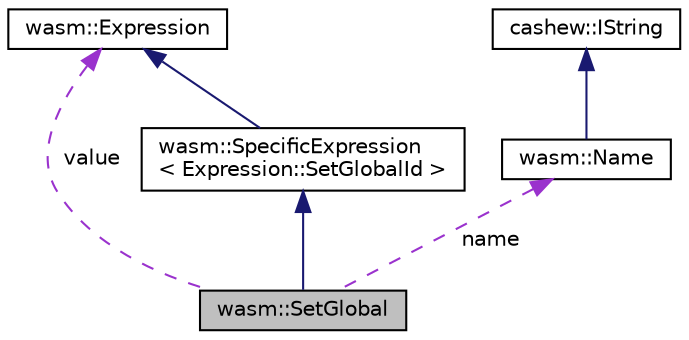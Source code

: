 digraph "wasm::SetGlobal"
{
  edge [fontname="Helvetica",fontsize="10",labelfontname="Helvetica",labelfontsize="10"];
  node [fontname="Helvetica",fontsize="10",shape=record];
  Node3 [label="wasm::SetGlobal",height=0.2,width=0.4,color="black", fillcolor="grey75", style="filled", fontcolor="black"];
  Node4 -> Node3 [dir="back",color="midnightblue",fontsize="10",style="solid",fontname="Helvetica"];
  Node4 [label="wasm::SpecificExpression\l\< Expression::SetGlobalId \>",height=0.2,width=0.4,color="black", fillcolor="white", style="filled",URL="$classwasm_1_1_specific_expression.html"];
  Node5 -> Node4 [dir="back",color="midnightblue",fontsize="10",style="solid",fontname="Helvetica"];
  Node5 [label="wasm::Expression",height=0.2,width=0.4,color="black", fillcolor="white", style="filled",URL="$classwasm_1_1_expression.html"];
  Node5 -> Node3 [dir="back",color="darkorchid3",fontsize="10",style="dashed",label=" value" ,fontname="Helvetica"];
  Node6 -> Node3 [dir="back",color="darkorchid3",fontsize="10",style="dashed",label=" name" ,fontname="Helvetica"];
  Node6 [label="wasm::Name",height=0.2,width=0.4,color="black", fillcolor="white", style="filled",URL="$structwasm_1_1_name.html"];
  Node7 -> Node6 [dir="back",color="midnightblue",fontsize="10",style="solid",fontname="Helvetica"];
  Node7 [label="cashew::IString",height=0.2,width=0.4,color="black", fillcolor="white", style="filled",URL="$structcashew_1_1_i_string.html"];
}
